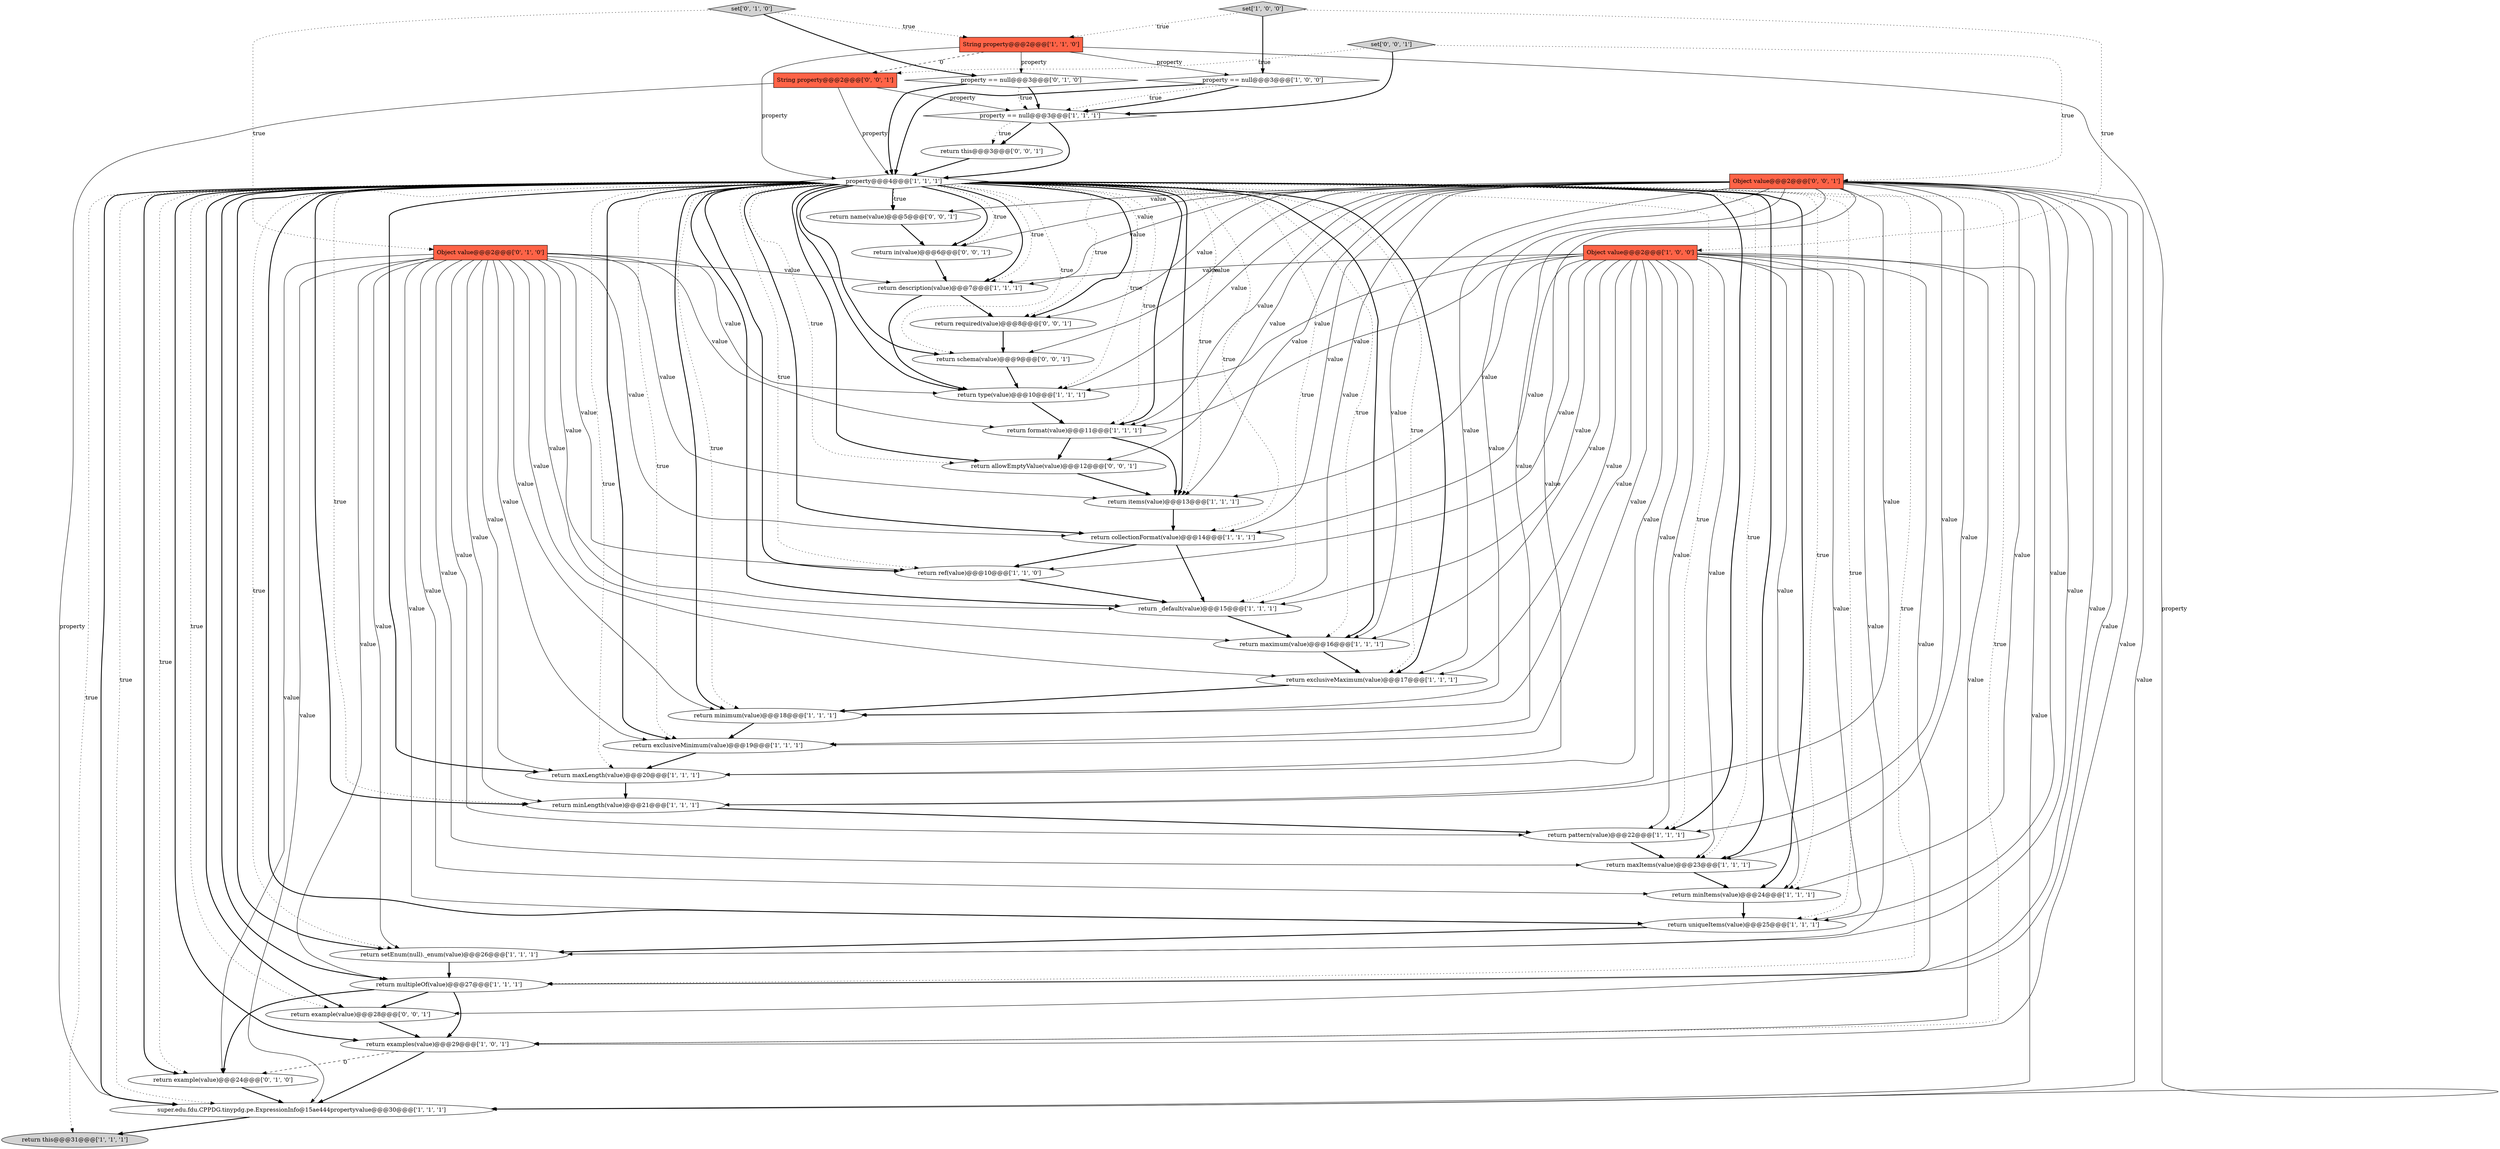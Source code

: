 digraph {
21 [style = filled, label = "return items(value)@@@13@@@['1', '1', '1']", fillcolor = white, shape = ellipse image = "AAA0AAABBB1BBB"];
22 [style = filled, label = "property@@@4@@@['1', '1', '1']", fillcolor = white, shape = diamond image = "AAA0AAABBB1BBB"];
19 [style = filled, label = "return ref(value)@@@10@@@['1', '1', '0']", fillcolor = white, shape = ellipse image = "AAA0AAABBB1BBB"];
31 [style = filled, label = "set['0', '1', '0']", fillcolor = lightgray, shape = diamond image = "AAA0AAABBB2BBB"];
39 [style = filled, label = "return this@@@3@@@['0', '0', '1']", fillcolor = white, shape = ellipse image = "AAA0AAABBB3BBB"];
12 [style = filled, label = "return collectionFormat(value)@@@14@@@['1', '1', '1']", fillcolor = white, shape = ellipse image = "AAA0AAABBB1BBB"];
29 [style = filled, label = "return example(value)@@@24@@@['0', '1', '0']", fillcolor = white, shape = ellipse image = "AAA1AAABBB2BBB"];
38 [style = filled, label = "return allowEmptyValue(value)@@@12@@@['0', '0', '1']", fillcolor = white, shape = ellipse image = "AAA0AAABBB3BBB"];
20 [style = filled, label = "set['1', '0', '0']", fillcolor = lightgray, shape = diamond image = "AAA0AAABBB1BBB"];
30 [style = filled, label = "property == null@@@3@@@['0', '1', '0']", fillcolor = white, shape = diamond image = "AAA0AAABBB2BBB"];
26 [style = filled, label = "return maxItems(value)@@@23@@@['1', '1', '1']", fillcolor = white, shape = ellipse image = "AAA0AAABBB1BBB"];
32 [style = filled, label = "return schema(value)@@@9@@@['0', '0', '1']", fillcolor = white, shape = ellipse image = "AAA0AAABBB3BBB"];
0 [style = filled, label = "super.edu.fdu.CPPDG.tinypdg.pe.ExpressionInfo@15ae444propertyvalue@@@30@@@['1', '1', '1']", fillcolor = white, shape = ellipse image = "AAA0AAABBB1BBB"];
40 [style = filled, label = "String property@@@2@@@['0', '0', '1']", fillcolor = tomato, shape = box image = "AAA0AAABBB3BBB"];
41 [style = filled, label = "return example(value)@@@28@@@['0', '0', '1']", fillcolor = white, shape = ellipse image = "AAA0AAABBB3BBB"];
7 [style = filled, label = "property == null@@@3@@@['1', '1', '1']", fillcolor = white, shape = diamond image = "AAA0AAABBB1BBB"];
27 [style = filled, label = "return examples(value)@@@29@@@['1', '0', '1']", fillcolor = white, shape = ellipse image = "AAA0AAABBB1BBB"];
37 [style = filled, label = "return required(value)@@@8@@@['0', '0', '1']", fillcolor = white, shape = ellipse image = "AAA0AAABBB3BBB"];
8 [style = filled, label = "Object value@@@2@@@['1', '0', '0']", fillcolor = tomato, shape = box image = "AAA0AAABBB1BBB"];
1 [style = filled, label = "return setEnum(null)._enum(value)@@@26@@@['1', '1', '1']", fillcolor = white, shape = ellipse image = "AAA0AAABBB1BBB"];
16 [style = filled, label = "return uniqueItems(value)@@@25@@@['1', '1', '1']", fillcolor = white, shape = ellipse image = "AAA0AAABBB1BBB"];
18 [style = filled, label = "return exclusiveMaximum(value)@@@17@@@['1', '1', '1']", fillcolor = white, shape = ellipse image = "AAA0AAABBB1BBB"];
11 [style = filled, label = "return type(value)@@@10@@@['1', '1', '1']", fillcolor = white, shape = ellipse image = "AAA0AAABBB1BBB"];
9 [style = filled, label = "String property@@@2@@@['1', '1', '0']", fillcolor = tomato, shape = box image = "AAA0AAABBB1BBB"];
2 [style = filled, label = "return maxLength(value)@@@20@@@['1', '1', '1']", fillcolor = white, shape = ellipse image = "AAA0AAABBB1BBB"];
33 [style = filled, label = "return name(value)@@@5@@@['0', '0', '1']", fillcolor = white, shape = ellipse image = "AAA0AAABBB3BBB"];
36 [style = filled, label = "Object value@@@2@@@['0', '0', '1']", fillcolor = tomato, shape = box image = "AAA0AAABBB3BBB"];
5 [style = filled, label = "return _default(value)@@@15@@@['1', '1', '1']", fillcolor = white, shape = ellipse image = "AAA0AAABBB1BBB"];
34 [style = filled, label = "set['0', '0', '1']", fillcolor = lightgray, shape = diamond image = "AAA0AAABBB3BBB"];
13 [style = filled, label = "return description(value)@@@7@@@['1', '1', '1']", fillcolor = white, shape = ellipse image = "AAA0AAABBB1BBB"];
17 [style = filled, label = "return this@@@31@@@['1', '1', '1']", fillcolor = lightgray, shape = ellipse image = "AAA0AAABBB1BBB"];
24 [style = filled, label = "return format(value)@@@11@@@['1', '1', '1']", fillcolor = white, shape = ellipse image = "AAA0AAABBB1BBB"];
15 [style = filled, label = "return minItems(value)@@@24@@@['1', '1', '1']", fillcolor = white, shape = ellipse image = "AAA0AAABBB1BBB"];
6 [style = filled, label = "property == null@@@3@@@['1', '0', '0']", fillcolor = white, shape = diamond image = "AAA0AAABBB1BBB"];
23 [style = filled, label = "return minimum(value)@@@18@@@['1', '1', '1']", fillcolor = white, shape = ellipse image = "AAA0AAABBB1BBB"];
25 [style = filled, label = "return maximum(value)@@@16@@@['1', '1', '1']", fillcolor = white, shape = ellipse image = "AAA0AAABBB1BBB"];
4 [style = filled, label = "return minLength(value)@@@21@@@['1', '1', '1']", fillcolor = white, shape = ellipse image = "AAA0AAABBB1BBB"];
35 [style = filled, label = "return in(value)@@@6@@@['0', '0', '1']", fillcolor = white, shape = ellipse image = "AAA0AAABBB3BBB"];
10 [style = filled, label = "return multipleOf(value)@@@27@@@['1', '1', '1']", fillcolor = white, shape = ellipse image = "AAA0AAABBB1BBB"];
28 [style = filled, label = "Object value@@@2@@@['0', '1', '0']", fillcolor = tomato, shape = box image = "AAA0AAABBB2BBB"];
14 [style = filled, label = "return pattern(value)@@@22@@@['1', '1', '1']", fillcolor = white, shape = ellipse image = "AAA0AAABBB1BBB"];
3 [style = filled, label = "return exclusiveMinimum(value)@@@19@@@['1', '1', '1']", fillcolor = white, shape = ellipse image = "AAA0AAABBB1BBB"];
24->21 [style = bold, label=""];
22->29 [style = bold, label=""];
36->32 [style = solid, label="value"];
41->27 [style = bold, label=""];
34->40 [style = dotted, label="true"];
8->23 [style = solid, label="value"];
2->4 [style = bold, label=""];
20->6 [style = bold, label=""];
36->4 [style = solid, label="value"];
36->16 [style = solid, label="value"];
22->24 [style = bold, label=""];
36->10 [style = solid, label="value"];
31->28 [style = dotted, label="true"];
22->33 [style = bold, label=""];
8->15 [style = solid, label="value"];
28->0 [style = solid, label="value"];
27->29 [style = dashed, label="0"];
9->30 [style = solid, label="property"];
8->16 [style = solid, label="value"];
22->35 [style = bold, label=""];
22->11 [style = dotted, label="true"];
22->38 [style = dotted, label="true"];
7->22 [style = bold, label=""];
6->22 [style = bold, label=""];
8->24 [style = solid, label="value"];
36->5 [style = solid, label="value"];
36->27 [style = solid, label="value"];
13->37 [style = bold, label=""];
36->41 [style = solid, label="value"];
13->11 [style = bold, label=""];
16->1 [style = bold, label=""];
36->11 [style = solid, label="value"];
22->24 [style = dotted, label="true"];
22->14 [style = bold, label=""];
30->7 [style = bold, label=""];
28->23 [style = solid, label="value"];
15->16 [style = bold, label=""];
40->22 [style = solid, label="property"];
39->22 [style = bold, label=""];
22->18 [style = dotted, label="true"];
28->19 [style = solid, label="value"];
22->33 [style = dotted, label="true"];
22->13 [style = bold, label=""];
36->2 [style = solid, label="value"];
22->15 [style = dotted, label="true"];
8->3 [style = solid, label="value"];
1->10 [style = bold, label=""];
36->35 [style = solid, label="value"];
19->5 [style = bold, label=""];
28->4 [style = solid, label="value"];
22->41 [style = bold, label=""];
32->11 [style = bold, label=""];
35->13 [style = bold, label=""];
28->10 [style = solid, label="value"];
8->27 [style = solid, label="value"];
36->38 [style = solid, label="value"];
36->18 [style = solid, label="value"];
37->32 [style = bold, label=""];
22->27 [style = dotted, label="true"];
22->29 [style = dotted, label="true"];
22->25 [style = dotted, label="true"];
28->12 [style = solid, label="value"];
33->35 [style = bold, label=""];
36->24 [style = solid, label="value"];
22->41 [style = dotted, label="true"];
8->26 [style = solid, label="value"];
22->25 [style = bold, label=""];
28->2 [style = solid, label="value"];
12->19 [style = bold, label=""];
7->39 [style = bold, label=""];
22->1 [style = dotted, label="true"];
0->17 [style = bold, label=""];
22->21 [style = bold, label=""];
28->16 [style = solid, label="value"];
22->1 [style = bold, label=""];
22->17 [style = dotted, label="true"];
22->10 [style = bold, label=""];
36->12 [style = solid, label="value"];
9->40 [style = dashed, label="0"];
36->37 [style = solid, label="value"];
40->7 [style = solid, label="property"];
28->15 [style = solid, label="value"];
22->2 [style = bold, label=""];
28->26 [style = solid, label="value"];
28->21 [style = solid, label="value"];
8->25 [style = solid, label="value"];
22->19 [style = bold, label=""];
22->38 [style = bold, label=""];
22->23 [style = dotted, label="true"];
36->15 [style = solid, label="value"];
8->4 [style = solid, label="value"];
8->18 [style = solid, label="value"];
6->7 [style = dotted, label="true"];
3->2 [style = bold, label=""];
36->13 [style = solid, label="value"];
22->0 [style = bold, label=""];
34->7 [style = bold, label=""];
22->16 [style = bold, label=""];
36->0 [style = solid, label="value"];
28->29 [style = solid, label="value"];
28->11 [style = solid, label="value"];
8->10 [style = solid, label="value"];
22->35 [style = dotted, label="true"];
11->24 [style = bold, label=""];
25->18 [style = bold, label=""];
22->32 [style = bold, label=""];
24->38 [style = bold, label=""];
38->21 [style = bold, label=""];
36->23 [style = solid, label="value"];
36->3 [style = solid, label="value"];
26->15 [style = bold, label=""];
22->0 [style = dotted, label="true"];
28->14 [style = solid, label="value"];
28->3 [style = solid, label="value"];
22->18 [style = bold, label=""];
8->2 [style = solid, label="value"];
30->7 [style = dotted, label="true"];
8->21 [style = solid, label="value"];
9->0 [style = solid, label="property"];
28->13 [style = solid, label="value"];
22->13 [style = dotted, label="true"];
22->5 [style = dotted, label="true"];
22->3 [style = dotted, label="true"];
7->39 [style = dotted, label="true"];
31->30 [style = bold, label=""];
22->12 [style = dotted, label="true"];
22->12 [style = bold, label=""];
22->37 [style = dotted, label="true"];
28->24 [style = solid, label="value"];
40->0 [style = solid, label="property"];
8->14 [style = solid, label="value"];
8->11 [style = solid, label="value"];
36->26 [style = solid, label="value"];
34->36 [style = dotted, label="true"];
18->23 [style = bold, label=""];
36->33 [style = solid, label="value"];
22->21 [style = dotted, label="true"];
22->11 [style = bold, label=""];
28->5 [style = solid, label="value"];
23->3 [style = bold, label=""];
36->21 [style = solid, label="value"];
8->13 [style = solid, label="value"];
22->5 [style = bold, label=""];
22->19 [style = dotted, label="true"];
22->32 [style = dotted, label="true"];
22->16 [style = dotted, label="true"];
8->19 [style = solid, label="value"];
22->3 [style = bold, label=""];
22->27 [style = bold, label=""];
27->0 [style = bold, label=""];
10->27 [style = bold, label=""];
30->22 [style = bold, label=""];
22->15 [style = bold, label=""];
10->29 [style = bold, label=""];
14->26 [style = bold, label=""];
21->12 [style = bold, label=""];
29->0 [style = bold, label=""];
28->18 [style = solid, label="value"];
8->5 [style = solid, label="value"];
28->25 [style = solid, label="value"];
8->0 [style = solid, label="value"];
22->2 [style = dotted, label="true"];
31->9 [style = dotted, label="true"];
12->5 [style = bold, label=""];
9->22 [style = solid, label="property"];
22->26 [style = bold, label=""];
8->1 [style = solid, label="value"];
5->25 [style = bold, label=""];
22->14 [style = dotted, label="true"];
36->14 [style = solid, label="value"];
8->12 [style = solid, label="value"];
22->4 [style = bold, label=""];
36->1 [style = solid, label="value"];
4->14 [style = bold, label=""];
22->10 [style = dotted, label="true"];
22->23 [style = bold, label=""];
20->9 [style = dotted, label="true"];
20->8 [style = dotted, label="true"];
6->7 [style = bold, label=""];
22->4 [style = dotted, label="true"];
28->1 [style = solid, label="value"];
36->25 [style = solid, label="value"];
9->6 [style = solid, label="property"];
10->41 [style = bold, label=""];
22->37 [style = bold, label=""];
22->26 [style = dotted, label="true"];
}
